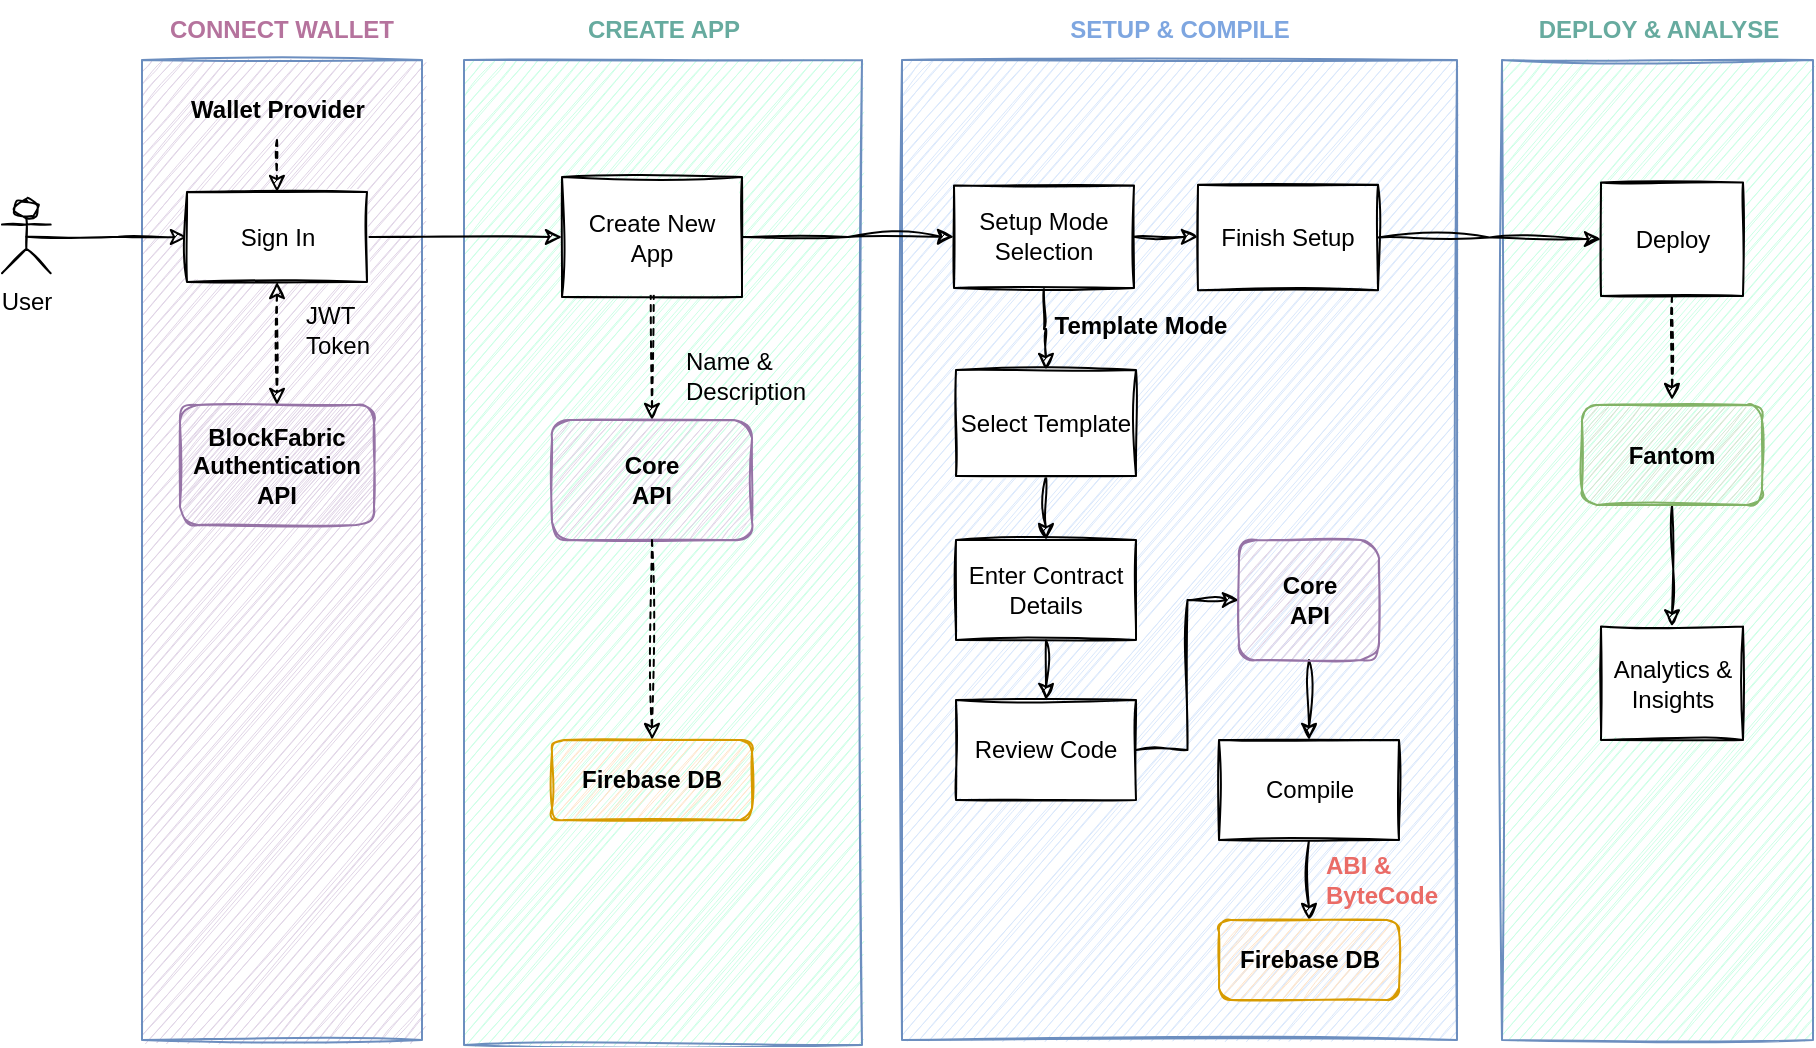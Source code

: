 <mxfile version="21.5.2" type="device">
  <diagram id="dItS-CcKHMRLm6iRsAD-" name="Page-1">
    <mxGraphModel dx="1857" dy="671" grid="1" gridSize="10" guides="1" tooltips="1" connect="1" arrows="1" fold="1" page="1" pageScale="1" pageWidth="827" pageHeight="1169" math="0" shadow="0">
      <root>
        <mxCell id="0" />
        <mxCell id="1" parent="0" />
        <mxCell id="Alsz5PATsYGkB-6qdqrF-25" value="" style="rounded=0;whiteSpace=wrap;html=1;fillColor=#E1D5E7;strokeColor=#6c8ebf;sketch=1;" parent="1" vertex="1">
          <mxGeometry x="-20" y="130" width="140" height="490" as="geometry" />
        </mxCell>
        <mxCell id="Alsz5PATsYGkB-6qdqrF-16" value="" style="rounded=0;whiteSpace=wrap;html=1;fillColor=#CCFFE6;strokeColor=#6c8ebf;sketch=1;" parent="1" vertex="1">
          <mxGeometry x="660" y="130" width="155.5" height="490" as="geometry" />
        </mxCell>
        <mxCell id="BOXNFUwOsGxEtszsmiaQ-26" value="" style="rounded=0;whiteSpace=wrap;html=1;fillColor=#dae8fc;strokeColor=#6c8ebf;sketch=1;" parent="1" vertex="1">
          <mxGeometry x="360" y="130" width="277.5" height="490" as="geometry" />
        </mxCell>
        <mxCell id="BOXNFUwOsGxEtszsmiaQ-25" value="" style="rounded=0;whiteSpace=wrap;html=1;fillColor=#CCFFE6;strokeColor=#6c8ebf;sketch=1;" parent="1" vertex="1">
          <mxGeometry x="141" y="130" width="199" height="492.5" as="geometry" />
        </mxCell>
        <mxCell id="7jkBEtl7xjGfPWOjxQMz-5" style="edgeStyle=orthogonalEdgeStyle;rounded=0;orthogonalLoop=1;jettySize=auto;html=1;exitX=0.5;exitY=0.5;exitDx=0;exitDy=0;exitPerimeter=0;entryX=0;entryY=0.5;entryDx=0;entryDy=0;sketch=1;" parent="1" source="7jkBEtl7xjGfPWOjxQMz-2" target="Alsz5PATsYGkB-6qdqrF-1" edge="1">
          <mxGeometry relative="1" as="geometry">
            <mxPoint x="-70" y="155" as="targetPoint" />
          </mxGeometry>
        </mxCell>
        <mxCell id="7jkBEtl7xjGfPWOjxQMz-2" value="User" style="shape=umlActor;verticalLabelPosition=bottom;verticalAlign=top;html=1;outlineConnect=0;sketch=1;" parent="1" vertex="1">
          <mxGeometry x="-90" y="200.13" width="24.33" height="36.5" as="geometry" />
        </mxCell>
        <mxCell id="7jkBEtl7xjGfPWOjxQMz-7" value="Deploy" style="rounded=0;whiteSpace=wrap;html=1;sketch=1;" parent="1" vertex="1">
          <mxGeometry x="709.5" y="191.25" width="71" height="56.75" as="geometry" />
        </mxCell>
        <mxCell id="ov8YsevP0xMwgbcHvTOU-26" style="edgeStyle=orthogonalEdgeStyle;rounded=0;orthogonalLoop=1;jettySize=auto;html=1;exitX=0.5;exitY=1;exitDx=0;exitDy=0;entryX=0.5;entryY=0;entryDx=0;entryDy=0;sketch=1;curveFitting=1;jiggle=2;" edge="1" parent="1" source="7jkBEtl7xjGfPWOjxQMz-12" target="ov8YsevP0xMwgbcHvTOU-25">
          <mxGeometry relative="1" as="geometry" />
        </mxCell>
        <mxCell id="7jkBEtl7xjGfPWOjxQMz-12" value="Fantom" style="rounded=1;whiteSpace=wrap;html=1;fillColor=#d5e8d4;strokeColor=#82b366;sketch=1;fontStyle=1" parent="1" vertex="1">
          <mxGeometry x="700" y="302.5" width="90" height="50" as="geometry" />
        </mxCell>
        <mxCell id="7jkBEtl7xjGfPWOjxQMz-26" value="" style="endArrow=classic;html=1;rounded=0;dashed=1;sketch=1;entryX=0.5;entryY=0;entryDx=0;entryDy=0;" parent="1" edge="1" target="7jkBEtl7xjGfPWOjxQMz-37">
          <mxGeometry width="50" height="50" relative="1" as="geometry">
            <mxPoint x="235" y="192.5" as="sourcePoint" />
            <mxPoint x="235" y="300" as="targetPoint" />
          </mxGeometry>
        </mxCell>
        <mxCell id="ov8YsevP0xMwgbcHvTOU-2" style="edgeStyle=orthogonalEdgeStyle;rounded=0;orthogonalLoop=1;jettySize=auto;html=1;exitX=1;exitY=0.5;exitDx=0;exitDy=0;entryX=0;entryY=0.5;entryDx=0;entryDy=0;sketch=1;curveFitting=1;jiggle=2;" edge="1" parent="1" source="7jkBEtl7xjGfPWOjxQMz-35" target="BOXNFUwOsGxEtszsmiaQ-28">
          <mxGeometry relative="1" as="geometry" />
        </mxCell>
        <mxCell id="7jkBEtl7xjGfPWOjxQMz-35" value="Create New &lt;br&gt;App" style="rounded=0;whiteSpace=wrap;html=1;sketch=1;" parent="1" vertex="1">
          <mxGeometry x="190" y="188.5" width="90" height="60" as="geometry" />
        </mxCell>
        <mxCell id="7jkBEtl7xjGfPWOjxQMz-37" value="Core&lt;br&gt;API" style="rounded=1;whiteSpace=wrap;html=1;fillColor=#e1d5e7;strokeColor=#9673a6;sketch=1;fontStyle=1" parent="1" vertex="1">
          <mxGeometry x="185" y="310" width="100" height="60" as="geometry" />
        </mxCell>
        <mxCell id="7jkBEtl7xjGfPWOjxQMz-46" style="edgeStyle=orthogonalEdgeStyle;rounded=0;orthogonalLoop=1;jettySize=auto;html=1;exitX=1;exitY=0.5;exitDx=0;exitDy=0;entryX=0;entryY=0.5;entryDx=0;entryDy=0;sketch=1;" parent="1" source="Alsz5PATsYGkB-6qdqrF-1" target="7jkBEtl7xjGfPWOjxQMz-35" edge="1">
          <mxGeometry relative="1" as="geometry">
            <mxPoint x="2.5" y="230" as="sourcePoint" />
            <mxPoint x="167.5" y="230" as="targetPoint" />
          </mxGeometry>
        </mxCell>
        <mxCell id="7jkBEtl7xjGfPWOjxQMz-47" value="Name &amp;amp; Description" style="text;html=1;strokeColor=none;fillColor=none;align=left;verticalAlign=middle;whiteSpace=wrap;rounded=0;sketch=1;" parent="1" vertex="1">
          <mxGeometry x="250" y="272.5" width="75" height="30" as="geometry" />
        </mxCell>
        <mxCell id="BOXNFUwOsGxEtszsmiaQ-2" value="" style="endArrow=classic;html=1;rounded=0;dashed=1;entryX=0.5;entryY=0;entryDx=0;entryDy=0;sketch=1;exitX=0.5;exitY=1;exitDx=0;exitDy=0;" parent="1" edge="1" source="7jkBEtl7xjGfPWOjxQMz-37">
          <mxGeometry width="50" height="50" relative="1" as="geometry">
            <mxPoint x="234.5" y="410" as="sourcePoint" />
            <mxPoint x="235" y="470" as="targetPoint" />
          </mxGeometry>
        </mxCell>
        <mxCell id="ov8YsevP0xMwgbcHvTOU-9" style="edgeStyle=orthogonalEdgeStyle;rounded=0;orthogonalLoop=1;jettySize=auto;html=1;exitX=1;exitY=0.5;exitDx=0;exitDy=0;entryX=0;entryY=0.5;entryDx=0;entryDy=0;sketch=1;curveFitting=1;jiggle=2;" edge="1" parent="1" source="BOXNFUwOsGxEtszsmiaQ-28" target="ov8YsevP0xMwgbcHvTOU-6">
          <mxGeometry relative="1" as="geometry" />
        </mxCell>
        <mxCell id="ov8YsevP0xMwgbcHvTOU-11" style="edgeStyle=orthogonalEdgeStyle;rounded=0;orthogonalLoop=1;jettySize=auto;html=1;exitX=0.5;exitY=1;exitDx=0;exitDy=0;entryX=0.5;entryY=0;entryDx=0;entryDy=0;sketch=1;curveFitting=1;jiggle=2;" edge="1" parent="1" source="BOXNFUwOsGxEtszsmiaQ-28" target="TOxlaNgPaY73y1POhrPu-4">
          <mxGeometry relative="1" as="geometry" />
        </mxCell>
        <mxCell id="BOXNFUwOsGxEtszsmiaQ-28" value="Setup Mode Selection" style="rounded=0;whiteSpace=wrap;html=1;sketch=1;" parent="1" vertex="1">
          <mxGeometry x="386" y="192.75" width="90" height="51.25" as="geometry" />
        </mxCell>
        <mxCell id="ov8YsevP0xMwgbcHvTOU-22" style="edgeStyle=orthogonalEdgeStyle;rounded=0;orthogonalLoop=1;jettySize=auto;html=1;exitX=0.5;exitY=1;exitDx=0;exitDy=0;entryX=0.5;entryY=0;entryDx=0;entryDy=0;sketch=1;curveFitting=1;jiggle=2;" edge="1" parent="1" source="BOXNFUwOsGxEtszsmiaQ-30" target="ov8YsevP0xMwgbcHvTOU-21">
          <mxGeometry relative="1" as="geometry" />
        </mxCell>
        <mxCell id="BOXNFUwOsGxEtszsmiaQ-30" value="Compile" style="rounded=0;whiteSpace=wrap;html=1;sketch=1;" parent="1" vertex="1">
          <mxGeometry x="518.5" y="470" width="90" height="50" as="geometry" />
        </mxCell>
        <mxCell id="BOXNFUwOsGxEtszsmiaQ-33" value="Template Mode" style="text;html=1;strokeColor=none;fillColor=none;align=center;verticalAlign=middle;whiteSpace=wrap;rounded=0;sketch=1;fontStyle=1" parent="1" vertex="1">
          <mxGeometry x="433" y="248" width="93" height="30" as="geometry" />
        </mxCell>
        <mxCell id="Alsz5PATsYGkB-6qdqrF-1" value="Sign In" style="rounded=0;whiteSpace=wrap;html=1;sketch=1;" parent="1" vertex="1">
          <mxGeometry x="2.5" y="196" width="90" height="45" as="geometry" />
        </mxCell>
        <mxCell id="Alsz5PATsYGkB-6qdqrF-3" value="BlockFabric Authentication&lt;br&gt;API" style="rounded=1;whiteSpace=wrap;html=1;fillColor=#e1d5e7;strokeColor=#9673a6;sketch=1;fontStyle=1" parent="1" vertex="1">
          <mxGeometry x="-1" y="302.5" width="97" height="60" as="geometry" />
        </mxCell>
        <mxCell id="Alsz5PATsYGkB-6qdqrF-4" value="SETUP &amp;amp; COMPILE" style="text;html=1;strokeColor=none;fillColor=none;align=center;verticalAlign=middle;whiteSpace=wrap;rounded=0;fontStyle=1;sketch=1;fontColor=#7EA6E0;" parent="1" vertex="1">
          <mxGeometry x="400.75" y="100" width="196" height="30" as="geometry" />
        </mxCell>
        <mxCell id="Alsz5PATsYGkB-6qdqrF-7" value="CREATE APP" style="text;html=1;strokeColor=none;fillColor=none;align=center;verticalAlign=middle;whiteSpace=wrap;rounded=0;fontStyle=1;sketch=1;fontColor=#67AB9F;" parent="1" vertex="1">
          <mxGeometry x="155.5" y="100" width="170" height="30" as="geometry" />
        </mxCell>
        <mxCell id="Alsz5PATsYGkB-6qdqrF-10" value="CONNECT WALLET" style="text;html=1;strokeColor=none;fillColor=none;align=center;verticalAlign=middle;whiteSpace=wrap;rounded=0;fontStyle=1;sketch=1;fontColor=#B5739D;" parent="1" vertex="1">
          <mxGeometry x="-15" y="100" width="130" height="30" as="geometry" />
        </mxCell>
        <mxCell id="Alsz5PATsYGkB-6qdqrF-14" value="DEPLOY &amp;amp; ANALYSE" style="text;html=1;strokeColor=none;fillColor=none;align=center;verticalAlign=middle;whiteSpace=wrap;rounded=0;fontStyle=1;sketch=1;fontColor=#67AB9F;" parent="1" vertex="1">
          <mxGeometry x="666.5" y="100" width="142.5" height="30" as="geometry" />
        </mxCell>
        <mxCell id="Alsz5PATsYGkB-6qdqrF-31" style="edgeStyle=orthogonalEdgeStyle;rounded=0;orthogonalLoop=1;jettySize=auto;html=1;exitX=0.5;exitY=1;exitDx=0;exitDy=0;entryX=0.5;entryY=0;entryDx=0;entryDy=0;dashed=1;sketch=1;" parent="1" source="Alsz5PATsYGkB-6qdqrF-28" target="Alsz5PATsYGkB-6qdqrF-1" edge="1">
          <mxGeometry relative="1" as="geometry" />
        </mxCell>
        <mxCell id="Alsz5PATsYGkB-6qdqrF-28" value="Wallet Provider" style="text;html=1;strokeColor=none;fillColor=none;align=center;verticalAlign=middle;whiteSpace=wrap;rounded=0;fontStyle=1;sketch=1;" parent="1" vertex="1">
          <mxGeometry x="-2.5" y="140" width="100" height="30" as="geometry" />
        </mxCell>
        <mxCell id="Alsz5PATsYGkB-6qdqrF-44" value="" style="endArrow=classic;startArrow=classic;html=1;rounded=0;exitX=0.5;exitY=1;exitDx=0;exitDy=0;entryX=0.5;entryY=0;entryDx=0;entryDy=0;dashed=1;sketch=1;" parent="1" source="Alsz5PATsYGkB-6qdqrF-1" target="Alsz5PATsYGkB-6qdqrF-3" edge="1">
          <mxGeometry width="50" height="50" relative="1" as="geometry">
            <mxPoint x="350" y="390" as="sourcePoint" />
            <mxPoint x="400" y="340" as="targetPoint" />
          </mxGeometry>
        </mxCell>
        <mxCell id="Alsz5PATsYGkB-6qdqrF-46" value="JWT Token" style="text;html=1;strokeColor=none;fillColor=none;align=left;verticalAlign=middle;whiteSpace=wrap;rounded=0;sketch=1;" parent="1" vertex="1">
          <mxGeometry x="60" y="250" width="60" height="30" as="geometry" />
        </mxCell>
        <mxCell id="Alsz5PATsYGkB-6qdqrF-48" value="" style="endArrow=classic;html=1;rounded=0;dashed=1;exitX=0.5;exitY=1;exitDx=0;exitDy=0;sketch=1;curveFitting=1;jiggle=2;" parent="1" source="7jkBEtl7xjGfPWOjxQMz-7" edge="1">
          <mxGeometry width="50" height="50" relative="1" as="geometry">
            <mxPoint x="475.76" y="497.65" as="sourcePoint" />
            <mxPoint x="745" y="300" as="targetPoint" />
          </mxGeometry>
        </mxCell>
        <mxCell id="ov8YsevP0xMwgbcHvTOU-12" style="edgeStyle=orthogonalEdgeStyle;rounded=0;orthogonalLoop=1;jettySize=auto;html=1;exitX=0.5;exitY=1;exitDx=0;exitDy=0;entryX=0.5;entryY=0;entryDx=0;entryDy=0;sketch=1;curveFitting=1;jiggle=2;" edge="1" parent="1" source="TOxlaNgPaY73y1POhrPu-4" target="ov8YsevP0xMwgbcHvTOU-3">
          <mxGeometry relative="1" as="geometry" />
        </mxCell>
        <mxCell id="TOxlaNgPaY73y1POhrPu-4" value="Select Template" style="rounded=0;whiteSpace=wrap;html=1;sketch=1;" parent="1" vertex="1">
          <mxGeometry x="387" y="285" width="90" height="53" as="geometry" />
        </mxCell>
        <mxCell id="TOxlaNgPaY73y1POhrPu-17" value="ABI &amp;amp; &lt;br&gt;ByteCode" style="text;html=1;strokeColor=none;fillColor=none;align=left;verticalAlign=middle;whiteSpace=wrap;rounded=0;sketch=1;fontStyle=1;fontColor=#EA6B66;" parent="1" vertex="1">
          <mxGeometry x="570" y="530" width="54" height="20" as="geometry" />
        </mxCell>
        <mxCell id="ov8YsevP0xMwgbcHvTOU-1" value="Firebase DB" style="rounded=1;whiteSpace=wrap;html=1;fillColor=#ffe6cc;strokeColor=#d79b00;sketch=1;fontStyle=1;" vertex="1" parent="1">
          <mxGeometry x="185" y="470" width="100" height="40" as="geometry" />
        </mxCell>
        <mxCell id="ov8YsevP0xMwgbcHvTOU-13" style="edgeStyle=orthogonalEdgeStyle;rounded=0;orthogonalLoop=1;jettySize=auto;html=1;exitX=0.5;exitY=1;exitDx=0;exitDy=0;entryX=0.5;entryY=0;entryDx=0;entryDy=0;sketch=1;curveFitting=1;jiggle=2;" edge="1" parent="1" source="ov8YsevP0xMwgbcHvTOU-3" target="ov8YsevP0xMwgbcHvTOU-4">
          <mxGeometry relative="1" as="geometry" />
        </mxCell>
        <mxCell id="ov8YsevP0xMwgbcHvTOU-3" value="Enter Contract Details" style="rounded=0;whiteSpace=wrap;html=1;sketch=1;" vertex="1" parent="1">
          <mxGeometry x="387" y="370" width="90" height="50" as="geometry" />
        </mxCell>
        <mxCell id="ov8YsevP0xMwgbcHvTOU-20" style="edgeStyle=orthogonalEdgeStyle;rounded=0;orthogonalLoop=1;jettySize=auto;html=1;exitX=1;exitY=0.5;exitDx=0;exitDy=0;entryX=0;entryY=0.5;entryDx=0;entryDy=0;sketch=1;curveFitting=1;jiggle=2;" edge="1" parent="1" source="ov8YsevP0xMwgbcHvTOU-4" target="ov8YsevP0xMwgbcHvTOU-19">
          <mxGeometry relative="1" as="geometry" />
        </mxCell>
        <mxCell id="ov8YsevP0xMwgbcHvTOU-4" value="Review Code" style="rounded=0;whiteSpace=wrap;html=1;sketch=1;" vertex="1" parent="1">
          <mxGeometry x="387" y="450" width="90" height="50" as="geometry" />
        </mxCell>
        <mxCell id="ov8YsevP0xMwgbcHvTOU-10" style="edgeStyle=orthogonalEdgeStyle;rounded=0;orthogonalLoop=1;jettySize=auto;html=1;exitX=1;exitY=0.5;exitDx=0;exitDy=0;entryX=0;entryY=0.5;entryDx=0;entryDy=0;sketch=1;curveFitting=1;jiggle=2;" edge="1" parent="1" source="ov8YsevP0xMwgbcHvTOU-6" target="7jkBEtl7xjGfPWOjxQMz-7">
          <mxGeometry relative="1" as="geometry" />
        </mxCell>
        <mxCell id="ov8YsevP0xMwgbcHvTOU-6" value="Finish Setup" style="rounded=0;whiteSpace=wrap;html=1;sketch=1;" vertex="1" parent="1">
          <mxGeometry x="508" y="192.38" width="90" height="52.75" as="geometry" />
        </mxCell>
        <mxCell id="ov8YsevP0xMwgbcHvTOU-23" style="edgeStyle=orthogonalEdgeStyle;rounded=0;orthogonalLoop=1;jettySize=auto;html=1;exitX=0.5;exitY=1;exitDx=0;exitDy=0;entryX=0.5;entryY=0;entryDx=0;entryDy=0;sketch=1;curveFitting=1;jiggle=2;" edge="1" parent="1" source="ov8YsevP0xMwgbcHvTOU-19" target="BOXNFUwOsGxEtszsmiaQ-30">
          <mxGeometry relative="1" as="geometry" />
        </mxCell>
        <mxCell id="ov8YsevP0xMwgbcHvTOU-19" value="Core&lt;br&gt;API" style="rounded=1;whiteSpace=wrap;html=1;fillColor=#e1d5e7;strokeColor=#9673a6;sketch=1;fontStyle=1" vertex="1" parent="1">
          <mxGeometry x="528.5" y="370" width="70" height="60" as="geometry" />
        </mxCell>
        <mxCell id="ov8YsevP0xMwgbcHvTOU-21" value="Firebase DB" style="rounded=1;whiteSpace=wrap;html=1;fillColor=#ffe6cc;strokeColor=#d79b00;sketch=1;fontStyle=1;" vertex="1" parent="1">
          <mxGeometry x="518.5" y="560" width="90" height="40" as="geometry" />
        </mxCell>
        <mxCell id="ov8YsevP0xMwgbcHvTOU-25" value="Analytics &amp;amp; Insights" style="rounded=0;whiteSpace=wrap;html=1;sketch=1;" vertex="1" parent="1">
          <mxGeometry x="709.5" y="413.25" width="71" height="56.75" as="geometry" />
        </mxCell>
      </root>
    </mxGraphModel>
  </diagram>
</mxfile>
